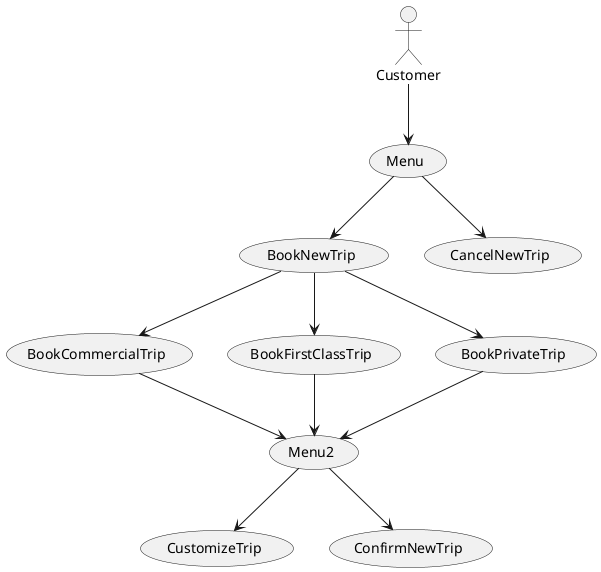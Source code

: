 @startuml
'https://plantuml.com/use-case-diagram


actor Customer

usecase Menu as UC1
usecase Menu2 as UC8
usecase CustomizeTrip as UC9

usecase BookCommercialTrip as UC2
usecase BookFirstClassTrip as UC3
usecase BookPrivateTrip as UC4

usecase BookNewTrip as UC5
usecase ConfirmNewTrip as UC6
usecase CancelNewTrip as UC7


Customer --> UC1

UC1 --> UC5
UC1 --> UC7

UC5 --> UC2
UC5 --> UC3
UC5 --> UC4

UC2 --> UC8
UC3 --> UC8
UC4 --> UC8


UC8 --> UC9
UC8 --> UC6
@enduml